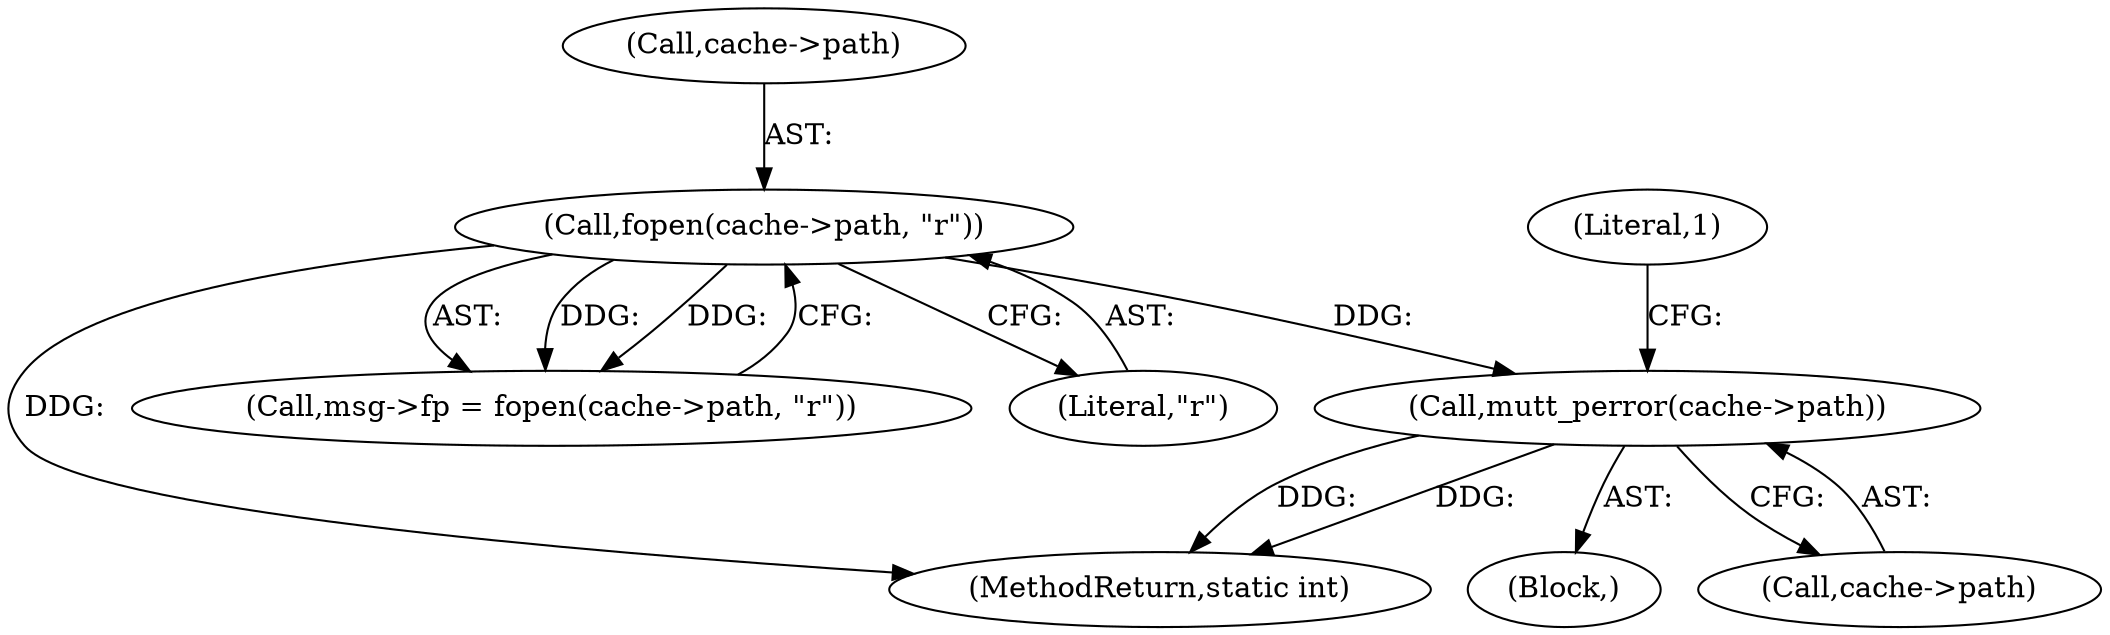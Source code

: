 digraph "0_neomutt_9bfab35522301794483f8f9ed60820bdec9be59e_2@pointer" {
"1000206" [label="(Call,mutt_perror(cache->path))"];
"1000195" [label="(Call,fopen(cache->path, \"r\"))"];
"1000541" [label="(MethodReturn,static int)"];
"1000196" [label="(Call,cache->path)"];
"1000191" [label="(Call,msg->fp = fopen(cache->path, \"r\"))"];
"1000212" [label="(Literal,1)"];
"1000190" [label="(Block,)"];
"1000195" [label="(Call,fopen(cache->path, \"r\"))"];
"1000199" [label="(Literal,\"r\")"];
"1000207" [label="(Call,cache->path)"];
"1000206" [label="(Call,mutt_perror(cache->path))"];
"1000206" -> "1000190"  [label="AST: "];
"1000206" -> "1000207"  [label="CFG: "];
"1000207" -> "1000206"  [label="AST: "];
"1000212" -> "1000206"  [label="CFG: "];
"1000206" -> "1000541"  [label="DDG: "];
"1000206" -> "1000541"  [label="DDG: "];
"1000195" -> "1000206"  [label="DDG: "];
"1000195" -> "1000191"  [label="AST: "];
"1000195" -> "1000199"  [label="CFG: "];
"1000196" -> "1000195"  [label="AST: "];
"1000199" -> "1000195"  [label="AST: "];
"1000191" -> "1000195"  [label="CFG: "];
"1000195" -> "1000541"  [label="DDG: "];
"1000195" -> "1000191"  [label="DDG: "];
"1000195" -> "1000191"  [label="DDG: "];
}
